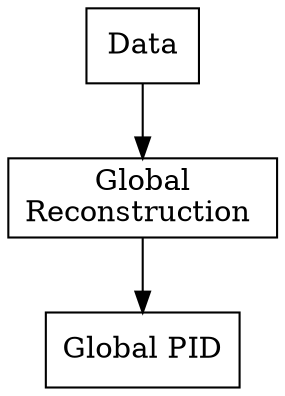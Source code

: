 digraph pidperfflow {
b1 -> b2 -> b3;
b1 [shape=box,label="Data"];
b2 [shape=box,label="Global\nReconstruction "];
b3 [shape=box,label="Global PID"];
}
